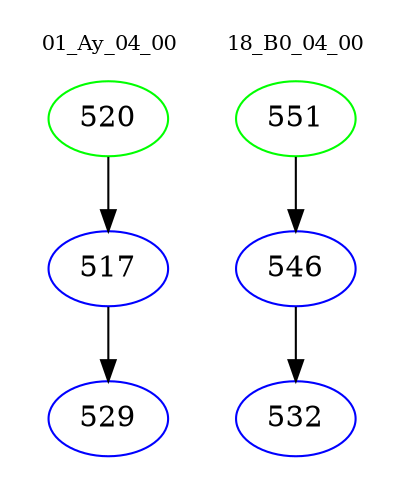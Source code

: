 digraph{
subgraph cluster_0 {
color = white
label = "01_Ay_04_00";
fontsize=10;
T0_520 [label="520", color="green"]
T0_520 -> T0_517 [color="black"]
T0_517 [label="517", color="blue"]
T0_517 -> T0_529 [color="black"]
T0_529 [label="529", color="blue"]
}
subgraph cluster_1 {
color = white
label = "18_B0_04_00";
fontsize=10;
T1_551 [label="551", color="green"]
T1_551 -> T1_546 [color="black"]
T1_546 [label="546", color="blue"]
T1_546 -> T1_532 [color="black"]
T1_532 [label="532", color="blue"]
}
}
